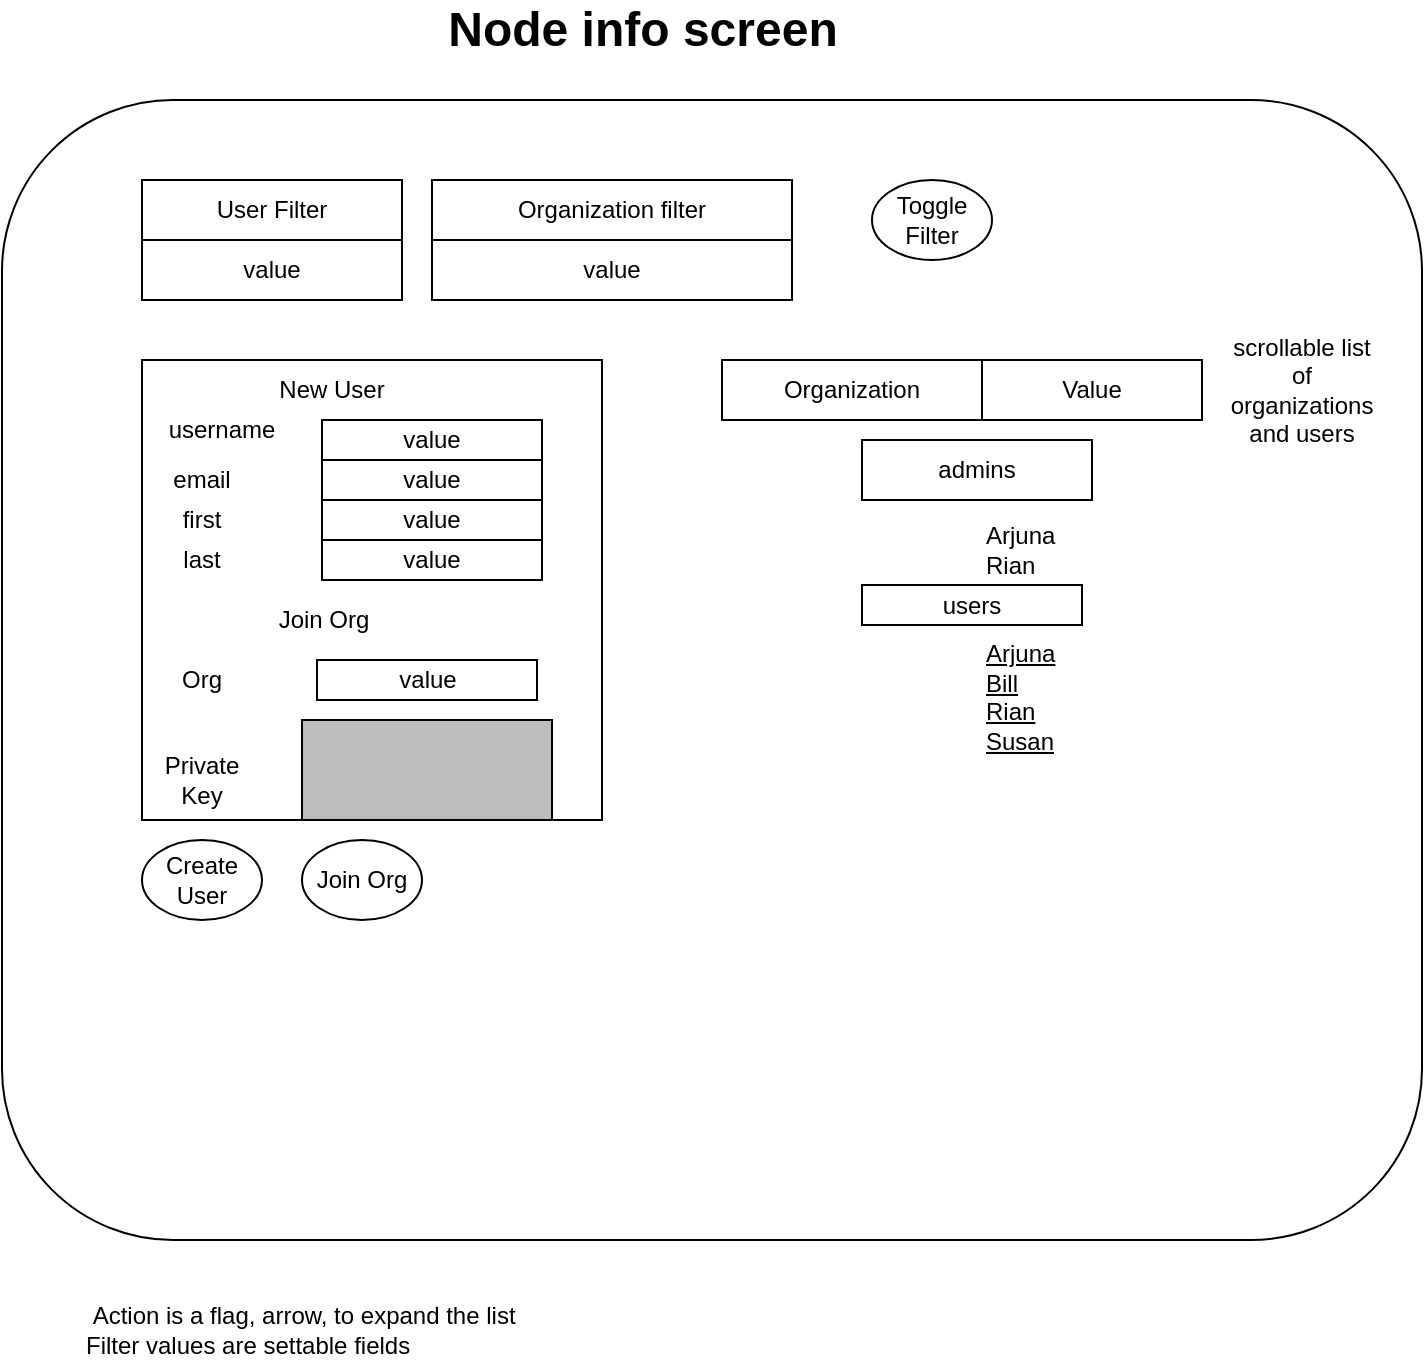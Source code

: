 <mxfile version="12.9.9" type="device"><diagram id="Z_fzMT1yCrM36MjouhDq" name="Page-1"><mxGraphModel dx="1106" dy="786" grid="1" gridSize="10" guides="1" tooltips="1" connect="1" arrows="1" fold="1" page="1" pageScale="1" pageWidth="850" pageHeight="1100" math="0" shadow="0"><root><mxCell id="0"/><mxCell id="1" parent="0"/><mxCell id="EOpY_9aHO5vQIGAxYeQB-1" value="" style="rounded=1;whiteSpace=wrap;html=1;" parent="1" vertex="1"><mxGeometry x="80" y="70" width="710" height="570" as="geometry"/></mxCell><mxCell id="EOpY_9aHO5vQIGAxYeQB-2" value="User Filter" style="rounded=0;whiteSpace=wrap;html=1;" parent="1" vertex="1"><mxGeometry x="150" y="110" width="130" height="30" as="geometry"/></mxCell><mxCell id="EOpY_9aHO5vQIGAxYeQB-3" value="Organization filter" style="rounded=0;whiteSpace=wrap;html=1;" parent="1" vertex="1"><mxGeometry x="295" y="110" width="180" height="30" as="geometry"/></mxCell><mxCell id="EOpY_9aHO5vQIGAxYeQB-4" value="Organization" style="rounded=0;whiteSpace=wrap;html=1;" parent="1" vertex="1"><mxGeometry x="440" y="200" width="130" height="30" as="geometry"/></mxCell><mxCell id="EOpY_9aHO5vQIGAxYeQB-6" value="admins" style="rounded=0;whiteSpace=wrap;html=1;" parent="1" vertex="1"><mxGeometry x="510" y="240" width="115" height="30" as="geometry"/></mxCell><mxCell id="EOpY_9aHO5vQIGAxYeQB-10" value="value" style="rounded=0;whiteSpace=wrap;html=1;" parent="1" vertex="1"><mxGeometry x="150" y="140" width="130" height="30" as="geometry"/></mxCell><mxCell id="EOpY_9aHO5vQIGAxYeQB-11" value="value" style="rounded=0;whiteSpace=wrap;html=1;" parent="1" vertex="1"><mxGeometry x="295" y="140" width="180" height="30" as="geometry"/></mxCell><mxCell id="EOpY_9aHO5vQIGAxYeQB-13" value="Value" style="rounded=0;whiteSpace=wrap;html=1;align=center;" parent="1" vertex="1"><mxGeometry x="570" y="200" width="110" height="30" as="geometry"/></mxCell><mxCell id="EOpY_9aHO5vQIGAxYeQB-15" value="&amp;nbsp;Action is a flag, arrow, to expand the list&lt;br&gt;Filter values are settable fields" style="text;html=1;align=left;verticalAlign=middle;resizable=0;points=[];autosize=1;" parent="1" vertex="1"><mxGeometry x="120" y="670" width="230" height="30" as="geometry"/></mxCell><mxCell id="EOpY_9aHO5vQIGAxYeQB-16" value="Node info screen" style="text;html=1;align=center;verticalAlign=middle;resizable=0;points=[];autosize=1;fontStyle=1;fontSize=24;" parent="1" vertex="1"><mxGeometry x="295" y="20" width="210" height="30" as="geometry"/></mxCell><mxCell id="6LWYTDKU9sKWIWAWzaRQ-14" value="scrollable list of organizations and users" style="text;html=1;strokeColor=none;fillColor=none;align=center;verticalAlign=middle;whiteSpace=wrap;rounded=0;" parent="1" vertex="1"><mxGeometry x="710" y="205" width="40" height="20" as="geometry"/></mxCell><mxCell id="6LWYTDKU9sKWIWAWzaRQ-15" value="users" style="rounded=0;whiteSpace=wrap;html=1;align=center;" parent="1" vertex="1"><mxGeometry x="510" y="312.5" width="110" height="20" as="geometry"/></mxCell><mxCell id="k1ZWjNoba7B-MIhmwWCo-1" value="Arjuna&lt;br&gt;Rian" style="text;html=1;strokeColor=none;fillColor=none;align=left;verticalAlign=middle;whiteSpace=wrap;rounded=0;" parent="1" vertex="1"><mxGeometry x="570" y="270" width="125" height="50" as="geometry"/></mxCell><mxCell id="oGw-G253997Nr912vGii-1" value="Toggle Filter" style="ellipse;whiteSpace=wrap;html=1;" parent="1" vertex="1"><mxGeometry x="515" y="110" width="60" height="40" as="geometry"/></mxCell><mxCell id="v7oE1WtF5O1xWltQIY2B-1" value="Arjuna&lt;br&gt;Bill&lt;br&gt;Rian&lt;br&gt;Susan" style="text;html=1;strokeColor=none;fillColor=none;align=left;verticalAlign=bottom;whiteSpace=wrap;rounded=0;fontStyle=4" vertex="1" parent="1"><mxGeometry x="570" y="350" width="125" height="50" as="geometry"/></mxCell><mxCell id="v7oE1WtF5O1xWltQIY2B-2" value="&lt;span style=&quot;color: rgba(0 , 0 , 0 , 0) ; font-family: monospace ; font-size: 0px&quot;&gt;%3CmxGraphModel%3E%3Croot%3E%3CmxCell%20id%3D%220%22%2F%3E%3CmxCell%20id%3D%221%22%20parent%3D%220%22%2F%3E%3CmxCell%20id%3D%222%22%20value%3D%22value%22%20style%3D%22rounded%3D0%3BwhiteSpace%3Dwrap%3Bhtml%3D1%3B%22%20vertex%3D%221%22%20parent%3D%221%22%3E%3CmxGeometry%20x%3D%22240%22%20y%3D%22290%22%20width%3D%22110%22%20height%3D%2220%22%20as%3D%22geometry%22%2F%3E%3C%2FmxCell%3E%3C%2Froot%3E%3C%2FmxGraphModel%3E&lt;/span&gt;" style="whiteSpace=wrap;html=1;aspect=fixed;" vertex="1" parent="1"><mxGeometry x="150" y="200" width="230" height="230" as="geometry"/></mxCell><mxCell id="v7oE1WtF5O1xWltQIY2B-3" value="username" style="text;html=1;strokeColor=none;fillColor=none;align=center;verticalAlign=middle;whiteSpace=wrap;rounded=0;" vertex="1" parent="1"><mxGeometry x="170" y="225" width="40" height="20" as="geometry"/></mxCell><mxCell id="v7oE1WtF5O1xWltQIY2B-7" value="value" style="rounded=0;whiteSpace=wrap;html=1;" vertex="1" parent="1"><mxGeometry x="240" y="230" width="110" height="20" as="geometry"/></mxCell><mxCell id="v7oE1WtF5O1xWltQIY2B-8" value="email" style="text;html=1;strokeColor=none;fillColor=none;align=center;verticalAlign=middle;whiteSpace=wrap;rounded=0;" vertex="1" parent="1"><mxGeometry x="160" y="250" width="40" height="20" as="geometry"/></mxCell><mxCell id="v7oE1WtF5O1xWltQIY2B-10" value="first" style="text;html=1;strokeColor=none;fillColor=none;align=center;verticalAlign=middle;whiteSpace=wrap;rounded=0;" vertex="1" parent="1"><mxGeometry x="160" y="270" width="40" height="20" as="geometry"/></mxCell><mxCell id="v7oE1WtF5O1xWltQIY2B-11" value="last" style="text;html=1;strokeColor=none;fillColor=none;align=center;verticalAlign=middle;whiteSpace=wrap;rounded=0;" vertex="1" parent="1"><mxGeometry x="160" y="290" width="40" height="20" as="geometry"/></mxCell><mxCell id="v7oE1WtF5O1xWltQIY2B-13" value="Private Key" style="text;html=1;strokeColor=none;fillColor=none;align=center;verticalAlign=middle;whiteSpace=wrap;rounded=0;" vertex="1" parent="1"><mxGeometry x="160" y="400" width="40" height="20" as="geometry"/></mxCell><mxCell id="v7oE1WtF5O1xWltQIY2B-14" value="" style="rounded=0;whiteSpace=wrap;html=1;gradientColor=none;fillColor=#BDBDBD;" vertex="1" parent="1"><mxGeometry x="230" y="380" width="125" height="50" as="geometry"/></mxCell><mxCell id="v7oE1WtF5O1xWltQIY2B-15" value="value" style="rounded=0;whiteSpace=wrap;html=1;" vertex="1" parent="1"><mxGeometry x="240" y="250" width="110" height="20" as="geometry"/></mxCell><mxCell id="v7oE1WtF5O1xWltQIY2B-16" value="value" style="rounded=0;whiteSpace=wrap;html=1;" vertex="1" parent="1"><mxGeometry x="240" y="270" width="110" height="20" as="geometry"/></mxCell><mxCell id="v7oE1WtF5O1xWltQIY2B-17" value="value" style="rounded=0;whiteSpace=wrap;html=1;" vertex="1" parent="1"><mxGeometry x="240" y="290" width="110" height="20" as="geometry"/></mxCell><mxCell id="v7oE1WtF5O1xWltQIY2B-18" value="Create User" style="ellipse;whiteSpace=wrap;html=1;" vertex="1" parent="1"><mxGeometry x="150" y="440" width="60" height="40" as="geometry"/></mxCell><mxCell id="v7oE1WtF5O1xWltQIY2B-19" value="Join Org" style="ellipse;whiteSpace=wrap;html=1;" vertex="1" parent="1"><mxGeometry x="230" y="440" width="60" height="40" as="geometry"/></mxCell><mxCell id="v7oE1WtF5O1xWltQIY2B-22" value="Org" style="text;html=1;strokeColor=none;fillColor=none;align=center;verticalAlign=middle;whiteSpace=wrap;rounded=0;" vertex="1" parent="1"><mxGeometry x="160" y="350" width="40" height="20" as="geometry"/></mxCell><mxCell id="v7oE1WtF5O1xWltQIY2B-23" value="value" style="rounded=0;whiteSpace=wrap;html=1;" vertex="1" parent="1"><mxGeometry x="237.5" y="350" width="110" height="20" as="geometry"/></mxCell><mxCell id="v7oE1WtF5O1xWltQIY2B-25" value="New User" style="text;html=1;strokeColor=none;fillColor=none;align=center;verticalAlign=middle;whiteSpace=wrap;rounded=0;" vertex="1" parent="1"><mxGeometry x="190" y="205" width="110" height="20" as="geometry"/></mxCell><mxCell id="v7oE1WtF5O1xWltQIY2B-26" value="Join Org" style="text;html=1;strokeColor=none;fillColor=none;align=center;verticalAlign=middle;whiteSpace=wrap;rounded=0;" vertex="1" parent="1"><mxGeometry x="190" y="320" width="102" height="20" as="geometry"/></mxCell></root></mxGraphModel></diagram></mxfile>